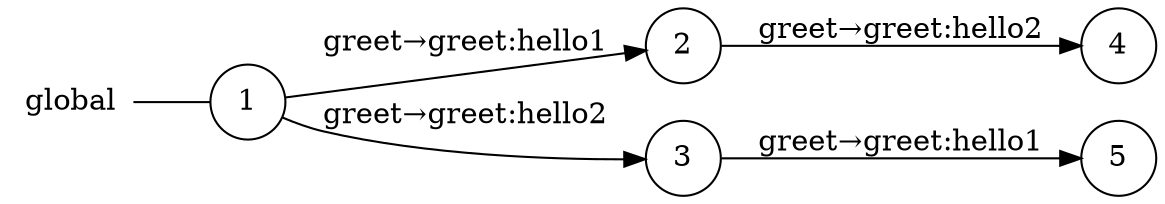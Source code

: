 digraph global {
	rankdir="LR";
	n_0 [label="global", shape="plaintext"];
	n_1 [id="5", shape=circle, label="5"];
	n_2 [id="1", shape=circle, label="1"];
	n_0 -> n_2 [arrowhead=none];
	n_3 [id="2", shape=circle, label="2"];
	n_4 [id="4", shape=circle, label="4"];
	n_5 [id="3", shape=circle, label="3"];

	n_3 -> n_4 [id="[$e|2]", label="greet→greet:hello2"];
	n_2 -> n_3 [id="[$e|0]", label="greet→greet:hello1"];
	n_2 -> n_5 [id="[$e|1]", label="greet→greet:hello2"];
	n_5 -> n_1 [id="[$e|3]", label="greet→greet:hello1"];
}
